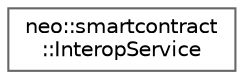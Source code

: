 digraph "Graphical Class Hierarchy"
{
 // LATEX_PDF_SIZE
  bgcolor="transparent";
  edge [fontname=Helvetica,fontsize=10,labelfontname=Helvetica,labelfontsize=10];
  node [fontname=Helvetica,fontsize=10,shape=box,height=0.2,width=0.4];
  rankdir="LR";
  Node0 [id="Node000000",label="neo::smartcontract\l::InteropService",height=0.2,width=0.4,color="grey40", fillcolor="white", style="filled",URL="$classneo_1_1smartcontract_1_1_interop_service.html",tooltip="Provides interoperable services for the Neo virtual machine."];
}
